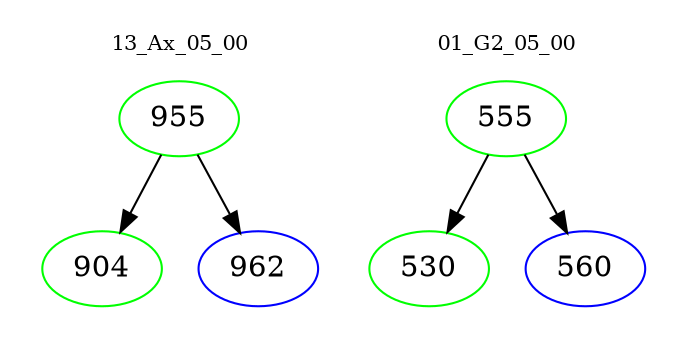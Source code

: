 digraph{
subgraph cluster_0 {
color = white
label = "13_Ax_05_00";
fontsize=10;
T0_955 [label="955", color="green"]
T0_955 -> T0_904 [color="black"]
T0_904 [label="904", color="green"]
T0_955 -> T0_962 [color="black"]
T0_962 [label="962", color="blue"]
}
subgraph cluster_1 {
color = white
label = "01_G2_05_00";
fontsize=10;
T1_555 [label="555", color="green"]
T1_555 -> T1_530 [color="black"]
T1_530 [label="530", color="green"]
T1_555 -> T1_560 [color="black"]
T1_560 [label="560", color="blue"]
}
}
